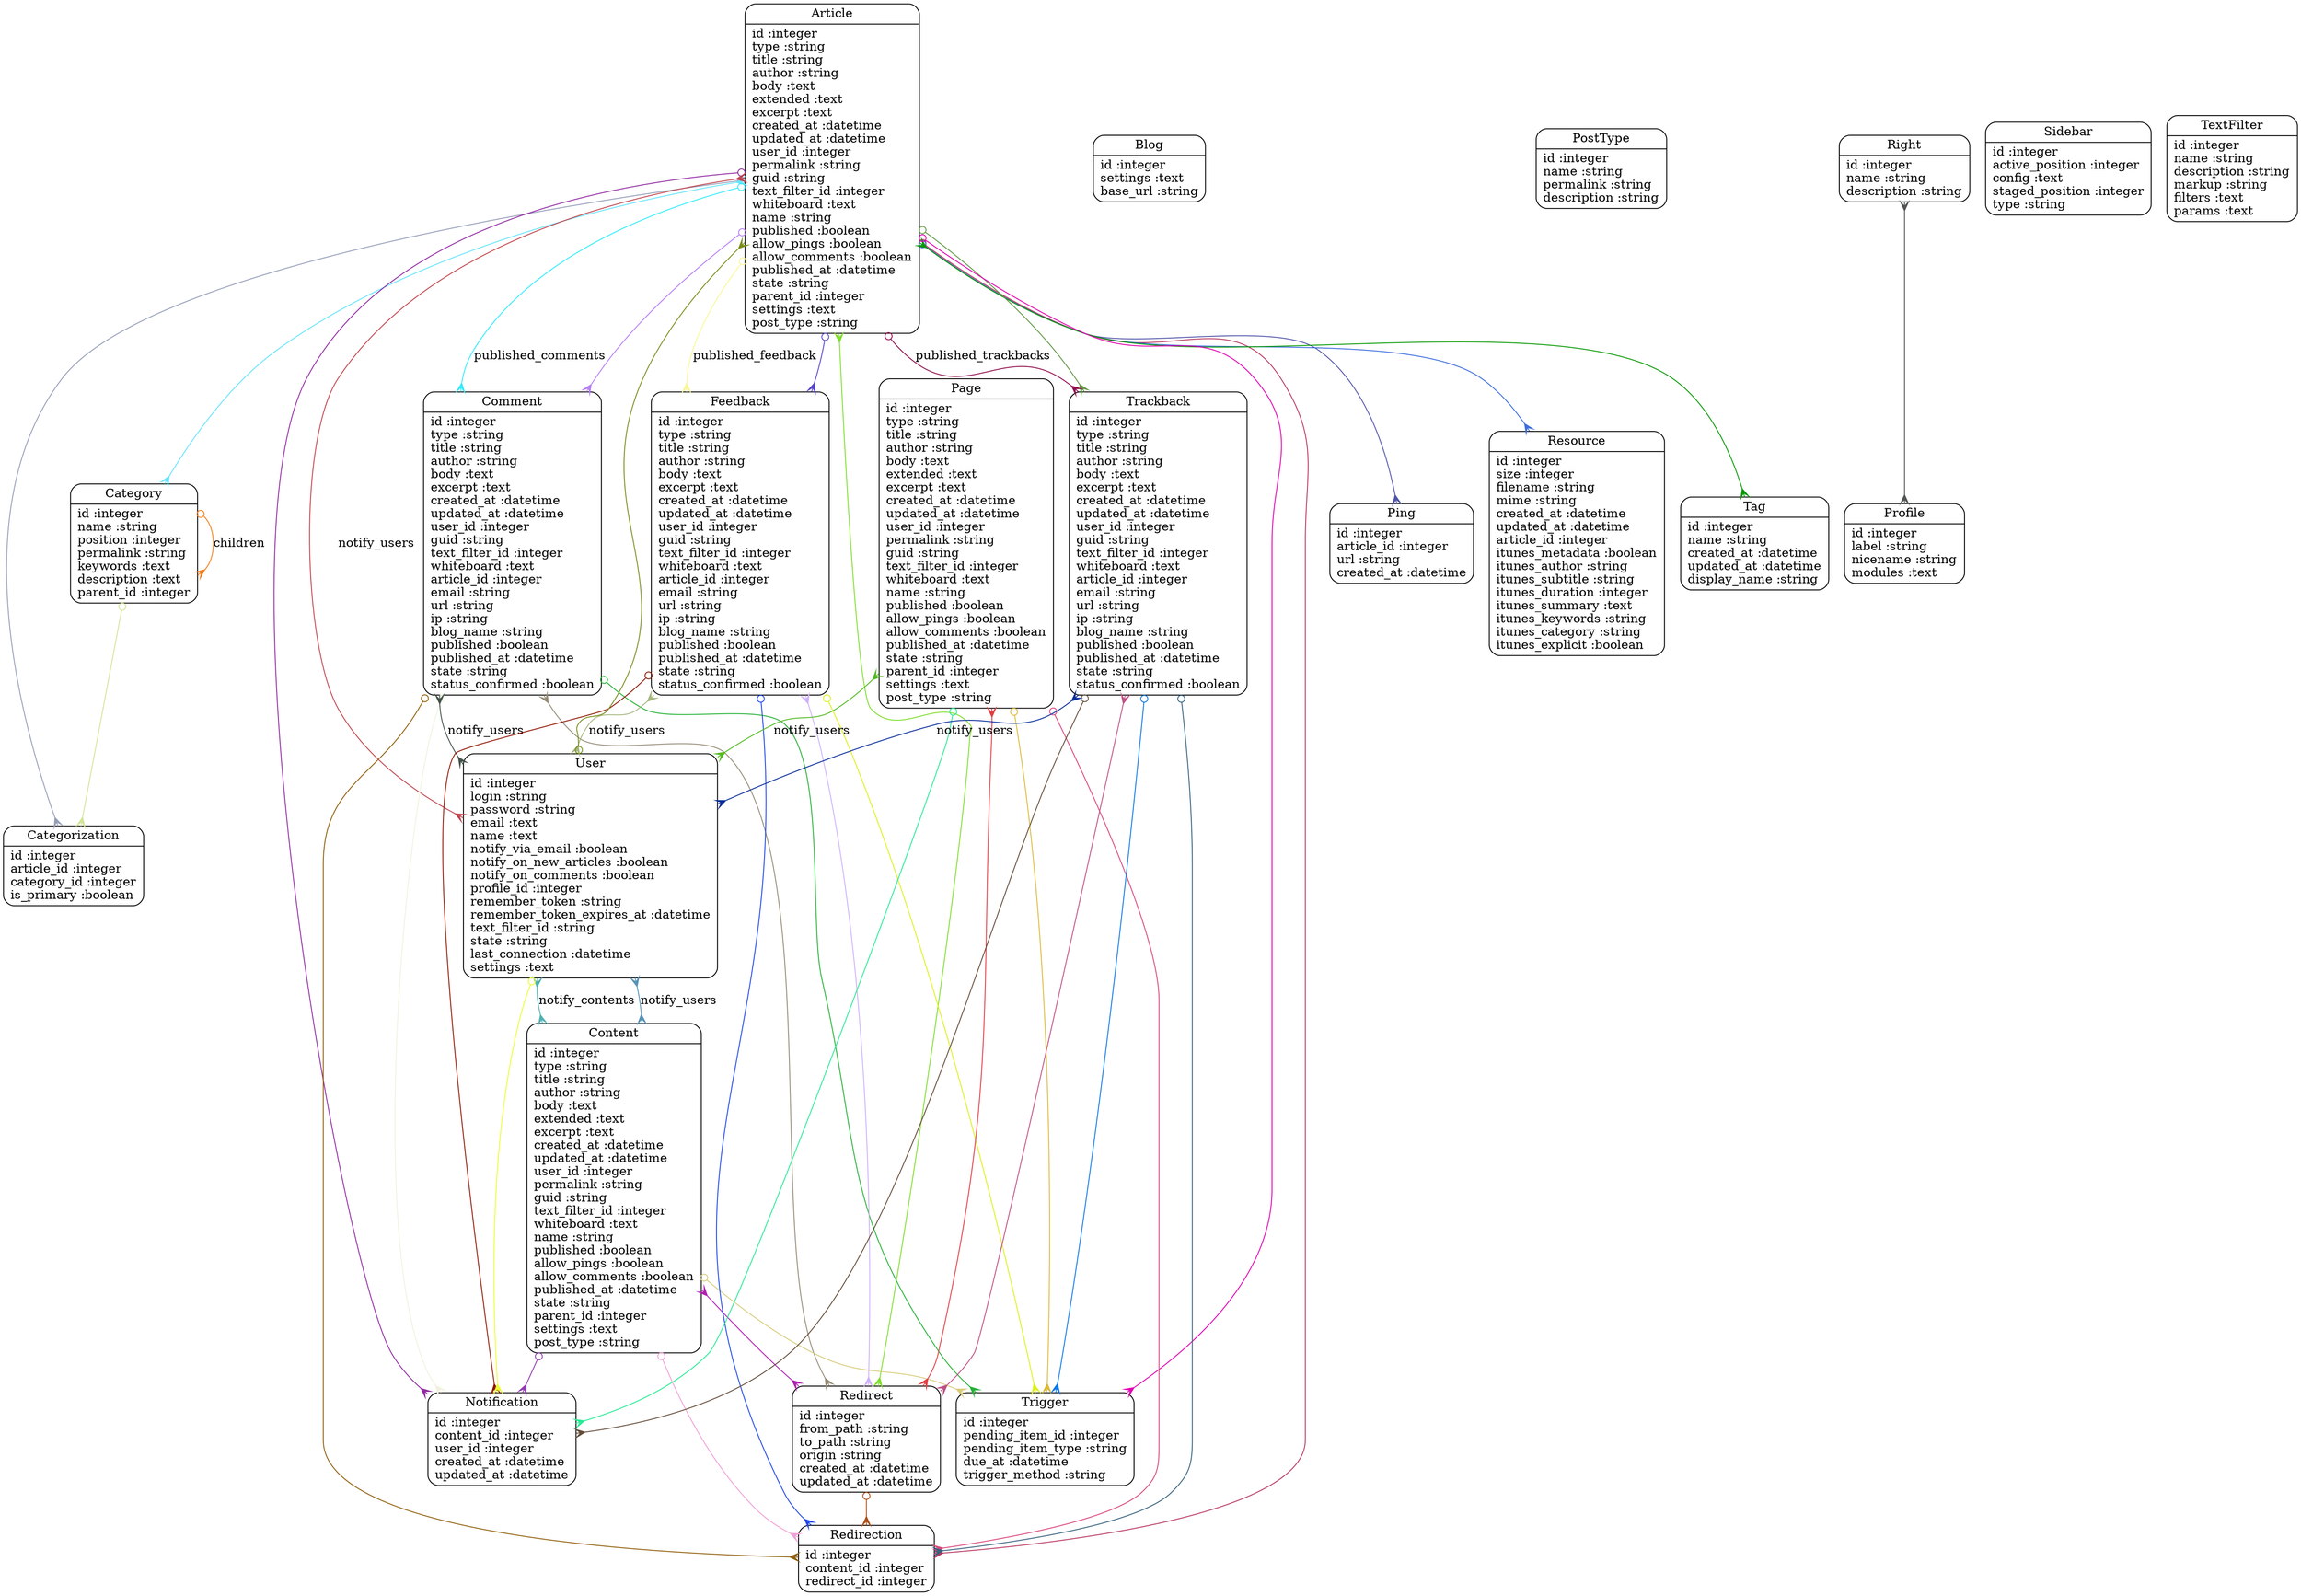 digraph models_diagram {
	graph[overlap=false, splines=true]
	"Article" [shape=Mrecord, label="{Article|id :integer\ltype :string\ltitle :string\lauthor :string\lbody :text\lextended :text\lexcerpt :text\lcreated_at :datetime\lupdated_at :datetime\luser_id :integer\lpermalink :string\lguid :string\ltext_filter_id :integer\lwhiteboard :text\lname :string\lpublished :boolean\lallow_pings :boolean\lallow_comments :boolean\lpublished_at :datetime\lstate :string\lparent_id :integer\lsettings :text\lpost_type :string\l}"]
	"Blog" [shape=Mrecord, label="{Blog|id :integer\lsettings :text\lbase_url :string\l}"]
	"Categorization" [shape=Mrecord, label="{Categorization|id :integer\larticle_id :integer\lcategory_id :integer\lis_primary :boolean\l}"]
	"Category" [shape=Mrecord, label="{Category|id :integer\lname :string\lposition :integer\lpermalink :string\lkeywords :text\ldescription :text\lparent_id :integer\l}"]
	"Comment" [shape=Mrecord, label="{Comment|id :integer\ltype :string\ltitle :string\lauthor :string\lbody :text\lexcerpt :text\lcreated_at :datetime\lupdated_at :datetime\luser_id :integer\lguid :string\ltext_filter_id :integer\lwhiteboard :text\larticle_id :integer\lemail :string\lurl :string\lip :string\lblog_name :string\lpublished :boolean\lpublished_at :datetime\lstate :string\lstatus_confirmed :boolean\l}"]
	"Content" [shape=Mrecord, label="{Content|id :integer\ltype :string\ltitle :string\lauthor :string\lbody :text\lextended :text\lexcerpt :text\lcreated_at :datetime\lupdated_at :datetime\luser_id :integer\lpermalink :string\lguid :string\ltext_filter_id :integer\lwhiteboard :text\lname :string\lpublished :boolean\lallow_pings :boolean\lallow_comments :boolean\lpublished_at :datetime\lstate :string\lparent_id :integer\lsettings :text\lpost_type :string\l}"]
	"Feedback" [shape=Mrecord, label="{Feedback|id :integer\ltype :string\ltitle :string\lauthor :string\lbody :text\lexcerpt :text\lcreated_at :datetime\lupdated_at :datetime\luser_id :integer\lguid :string\ltext_filter_id :integer\lwhiteboard :text\larticle_id :integer\lemail :string\lurl :string\lip :string\lblog_name :string\lpublished :boolean\lpublished_at :datetime\lstate :string\lstatus_confirmed :boolean\l}"]
	"Notification" [shape=Mrecord, label="{Notification|id :integer\lcontent_id :integer\luser_id :integer\lcreated_at :datetime\lupdated_at :datetime\l}"]
	"Page" [shape=Mrecord, label="{Page|id :integer\ltype :string\ltitle :string\lauthor :string\lbody :text\lextended :text\lexcerpt :text\lcreated_at :datetime\lupdated_at :datetime\luser_id :integer\lpermalink :string\lguid :string\ltext_filter_id :integer\lwhiteboard :text\lname :string\lpublished :boolean\lallow_pings :boolean\lallow_comments :boolean\lpublished_at :datetime\lstate :string\lparent_id :integer\lsettings :text\lpost_type :string\l}"]
	"Ping" [shape=Mrecord, label="{Ping|id :integer\larticle_id :integer\lurl :string\lcreated_at :datetime\l}"]
	"PostType" [shape=Mrecord, label="{PostType|id :integer\lname :string\lpermalink :string\ldescription :string\l}"]
	"Profile" [shape=Mrecord, label="{Profile|id :integer\llabel :string\lnicename :string\lmodules :text\l}"]
	"Redirect" [shape=Mrecord, label="{Redirect|id :integer\lfrom_path :string\lto_path :string\lorigin :string\lcreated_at :datetime\lupdated_at :datetime\l}"]
	"Redirection" [shape=Mrecord, label="{Redirection|id :integer\lcontent_id :integer\lredirect_id :integer\l}"]
	"Resource" [shape=Mrecord, label="{Resource|id :integer\lsize :integer\lfilename :string\lmime :string\lcreated_at :datetime\lupdated_at :datetime\larticle_id :integer\litunes_metadata :boolean\litunes_author :string\litunes_subtitle :string\litunes_duration :integer\litunes_summary :text\litunes_keywords :string\litunes_category :string\litunes_explicit :boolean\l}"]
	"Right" [shape=Mrecord, label="{Right|id :integer\lname :string\ldescription :string\l}"]
	"Sidebar" [shape=Mrecord, label="{Sidebar|id :integer\lactive_position :integer\lconfig :text\lstaged_position :integer\ltype :string\l}"]
	"Tag" [shape=Mrecord, label="{Tag|id :integer\lname :string\lcreated_at :datetime\lupdated_at :datetime\ldisplay_name :string\l}"]
	"TextFilter" [shape=Mrecord, label="{TextFilter|id :integer\lname :string\ldescription :string\lmarkup :string\lfilters :text\lparams :text\l}"]
	"Trackback" [shape=Mrecord, label="{Trackback|id :integer\ltype :string\ltitle :string\lauthor :string\lbody :text\lexcerpt :text\lcreated_at :datetime\lupdated_at :datetime\luser_id :integer\lguid :string\ltext_filter_id :integer\lwhiteboard :text\larticle_id :integer\lemail :string\lurl :string\lip :string\lblog_name :string\lpublished :boolean\lpublished_at :datetime\lstate :string\lstatus_confirmed :boolean\l}"]
	"Trigger" [shape=Mrecord, label="{Trigger|id :integer\lpending_item_id :integer\lpending_item_type :string\ldue_at :datetime\ltrigger_method :string\l}"]
	"User" [shape=Mrecord, label="{User|id :integer\llogin :string\lpassword :string\lemail :text\lname :text\lnotify_via_email :boolean\lnotify_on_new_articles :boolean\lnotify_on_comments :boolean\lprofile_id :integer\lremember_token :string\lremember_token_expires_at :datetime\ltext_filter_id :string\lstate :string\llast_connection :datetime\lsettings :text\l}"]
	"Article" -> "Notification" [arrowtail=odot, arrowhead=crow, dir=both color="#912AA2"]
	"Article" -> "User" [label="notify_users", arrowtail=crow, arrowhead=crow, dir=both color="#C1454D"]
	"Article" -> "Redirection" [arrowtail=odot, arrowhead=crow, dir=both color="#B83861"]
	"Article" -> "Redirect" [arrowtail=crow, arrowhead=crow, dir=both color="#7FDE2A"]
	"Article" -> "Trigger" [arrowtail=odot, arrowhead=crow, dir=both color="#E202B2"]
	"Article" -> "Ping" [arrowtail=odot, arrowhead=crow, dir=both color="#5055A8"]
	"Article" -> "Trackback" [arrowtail=odot, arrowhead=crow, dir=both color="#619745"]
	"Article" -> "Feedback" [arrowtail=odot, arrowhead=crow, dir=both color="#5947CD"]
	"Article" -> "Resource" [arrowtail=odot, arrowhead=crow, dir=both color="#3E6DDF"]
	"Article" -> "Categorization" [arrowtail=odot, arrowhead=crow, dir=both color="#959DB8"]
	"Article" -> "Category" [arrowtail=crow, arrowhead=crow, dir=both color="#66E4FC"]
	"Article" -> "Comment" [arrowtail=odot, arrowhead=crow, dir=both color="#B77FF4"]
	"Article" -> "Comment" [label="published_comments", arrowtail=odot, arrowhead=crow, dir=both color="#32ECFB"]
	"Article" -> "Trackback" [label="published_trackbacks", arrowtail=odot, arrowhead=crow, dir=both color="#910F4F"]
	"Article" -> "Feedback" [label="published_feedback", arrowtail=odot, arrowhead=crow, dir=both color="#F9F795"]
	"Article" -> "Tag" [arrowtail=crow, arrowhead=crow, dir=both color="#089905"]
	"Category" -> "Category" [label="children", arrowtail=odot, arrowhead=crow, dir=both color="#F47F1B"]
	"Category" -> "Categorization" [arrowtail=odot, arrowhead=crow, dir=both color="#D2E597"]
	"Comment" -> "Notification" [arrowtail=odot, arrowhead=crow, dir=both color="#F1F2DD"]
	"Comment" -> "User" [label="notify_users", arrowtail=crow, arrowhead=crow, dir=both color="#44544A"]
	"Comment" -> "Redirection" [arrowtail=odot, arrowhead=crow, dir=both color="#90600D"]
	"Comment" -> "Redirect" [arrowtail=crow, arrowhead=crow, dir=both color="#958C76"]
	"Comment" -> "Trigger" [arrowtail=odot, arrowhead=crow, dir=both color="#25B136"]
	"Content" -> "Notification" [arrowtail=odot, arrowhead=crow, dir=both color="#903DB0"]
	"Content" -> "User" [label="notify_users", arrowtail=crow, arrowhead=crow, dir=both color="#5894B6"]
	"Content" -> "Redirection" [arrowtail=odot, arrowhead=crow, dir=both color="#EFA1D7"]
	"Content" -> "Redirect" [arrowtail=crow, arrowhead=crow, dir=both color="#B220B1"]
	"Content" -> "Trigger" [arrowtail=odot, arrowhead=crow, dir=both color="#D8CC7C"]
	"Feedback" -> "Notification" [arrowtail=odot, arrowhead=crow, dir=both color="#901706"]
	"Feedback" -> "User" [label="notify_users", arrowtail=crow, arrowhead=crow, dir=both color="#A6B67E"]
	"Feedback" -> "Redirection" [arrowtail=odot, arrowhead=crow, dir=both color="#1F47E9"]
	"Feedback" -> "Redirect" [arrowtail=crow, arrowhead=crow, dir=both color="#CFB1FC"]
	"Feedback" -> "Trigger" [arrowtail=odot, arrowhead=crow, dir=both color="#DEF11C"]
	"Page" -> "Notification" [arrowtail=odot, arrowhead=crow, dir=both color="#29EB95"]
	"Page" -> "User" [label="notify_users", arrowtail=crow, arrowhead=crow, dir=both color="#54BA22"]
	"Page" -> "Redirection" [arrowtail=odot, arrowhead=crow, dir=both color="#D9477E"]
	"Page" -> "Redirect" [arrowtail=crow, arrowhead=crow, dir=both color="#E13D44"]
	"Page" -> "Trigger" [arrowtail=odot, arrowhead=crow, dir=both color="#DBBA37"]
	"Redirect" -> "Redirection" [arrowtail=odot, arrowhead=crow, dir=both color="#B04D16"]
	"Right" -> "Profile" [arrowtail=crow, arrowhead=crow, dir=both color="#515555"]
	"Trackback" -> "Notification" [arrowtail=odot, arrowhead=crow, dir=both color="#644C3A"]
	"Trackback" -> "User" [label="notify_users", arrowtail=crow, arrowhead=crow, dir=both color="#092D99"]
	"Trackback" -> "Redirection" [arrowtail=odot, arrowhead=crow, dir=both color="#37627D"]
	"Trackback" -> "Redirect" [arrowtail=crow, arrowhead=crow, dir=both color="#BE5185"]
	"Trackback" -> "Trigger" [arrowtail=odot, arrowhead=crow, dir=both color="#0C78E6"]
	"User" -> "Notification" [arrowtail=odot, arrowhead=crow, dir=both color="#EBFE34"]
	"User" -> "Content" [label="notify_contents", arrowtail=crow, arrowhead=crow, dir=both color="#50B2B3"]
	"User" -> "Article" [arrowtail=odot, arrowhead=crow, dir=both color="#798F1E"]
}
